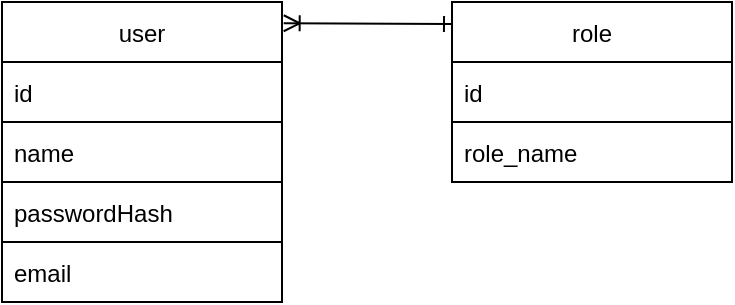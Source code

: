 <mxfile>
    <diagram id="j7CXHs7qmG9_mgSt9S4n" name="Page-1">
        <mxGraphModel dx="724" dy="575" grid="1" gridSize="10" guides="1" tooltips="1" connect="1" arrows="1" fold="1" page="1" pageScale="1" pageWidth="850" pageHeight="1100" math="0" shadow="0">
            <root>
                <mxCell id="0"/>
                <mxCell id="1" parent="0"/>
                <mxCell id="2" value="" style="group" vertex="1" connectable="0" parent="1">
                    <mxGeometry x="285" y="80" width="140" height="150" as="geometry"/>
                </mxCell>
                <mxCell id="QDzfXazBlTYMerHijy1G-1" value="user" style="swimlane;fontStyle=0;childLayout=stackLayout;horizontal=1;startSize=30;horizontalStack=0;resizeParent=1;resizeParentMax=0;resizeLast=0;collapsible=1;marginBottom=0;strokeColor=default;" parent="2" vertex="1">
                    <mxGeometry width="140" height="90" as="geometry"/>
                </mxCell>
                <mxCell id="QDzfXazBlTYMerHijy1G-2" value="id" style="text;strokeColor=default;fillColor=none;align=left;verticalAlign=middle;spacingLeft=4;spacingRight=4;overflow=hidden;points=[[0,0.5],[1,0.5]];portConstraint=eastwest;rotatable=0;" parent="QDzfXazBlTYMerHijy1G-1" vertex="1">
                    <mxGeometry y="30" width="140" height="30" as="geometry"/>
                </mxCell>
                <mxCell id="QDzfXazBlTYMerHijy1G-3" value="name" style="text;strokeColor=default;fillColor=none;align=left;verticalAlign=middle;spacingLeft=4;spacingRight=4;overflow=hidden;points=[[0,0.5],[1,0.5]];portConstraint=eastwest;rotatable=0;" parent="QDzfXazBlTYMerHijy1G-1" vertex="1">
                    <mxGeometry y="60" width="140" height="30" as="geometry"/>
                </mxCell>
                <mxCell id="QDzfXazBlTYMerHijy1G-5" value="passwordHash" style="text;strokeColor=default;fillColor=none;align=left;verticalAlign=middle;spacingLeft=4;spacingRight=4;overflow=hidden;points=[[0,0.5],[1,0.5]];portConstraint=eastwest;rotatable=0;" parent="2" vertex="1">
                    <mxGeometry y="90" width="140" height="30" as="geometry"/>
                </mxCell>
                <mxCell id="QDzfXazBlTYMerHijy1G-4" value="email" style="text;strokeColor=default;fillColor=none;align=left;verticalAlign=middle;spacingLeft=4;spacingRight=4;overflow=hidden;points=[[0,0.5],[1,0.5]];portConstraint=eastwest;rotatable=0;" parent="2" vertex="1">
                    <mxGeometry y="120" width="140" height="30" as="geometry"/>
                </mxCell>
                <mxCell id="3" value="role" style="swimlane;fontStyle=0;childLayout=stackLayout;horizontal=1;startSize=30;horizontalStack=0;resizeParent=1;resizeParentMax=0;resizeLast=0;collapsible=1;marginBottom=0;strokeColor=default;" vertex="1" parent="1">
                    <mxGeometry x="510" y="80" width="140" height="90" as="geometry"/>
                </mxCell>
                <mxCell id="4" value="id" style="text;strokeColor=default;fillColor=none;align=left;verticalAlign=middle;spacingLeft=4;spacingRight=4;overflow=hidden;points=[[0,0.5],[1,0.5]];portConstraint=eastwest;rotatable=0;" vertex="1" parent="3">
                    <mxGeometry y="30" width="140" height="30" as="geometry"/>
                </mxCell>
                <mxCell id="5" value="role_name" style="text;strokeColor=default;fillColor=none;align=left;verticalAlign=middle;spacingLeft=4;spacingRight=4;overflow=hidden;points=[[0,0.5],[1,0.5]];portConstraint=eastwest;rotatable=0;" vertex="1" parent="3">
                    <mxGeometry y="60" width="140" height="30" as="geometry"/>
                </mxCell>
                <mxCell id="6" style="edgeStyle=none;html=1;exitX=1.006;exitY=0.118;exitDx=0;exitDy=0;exitPerimeter=0;startArrow=ERoneToMany;startFill=0;endArrow=ERone;endFill=0;" edge="1" parent="1" source="QDzfXazBlTYMerHijy1G-1">
                    <mxGeometry relative="1" as="geometry">
                        <mxPoint x="430" y="89" as="sourcePoint"/>
                        <mxPoint x="510" y="91" as="targetPoint"/>
                    </mxGeometry>
                </mxCell>
            </root>
        </mxGraphModel>
    </diagram>
</mxfile>